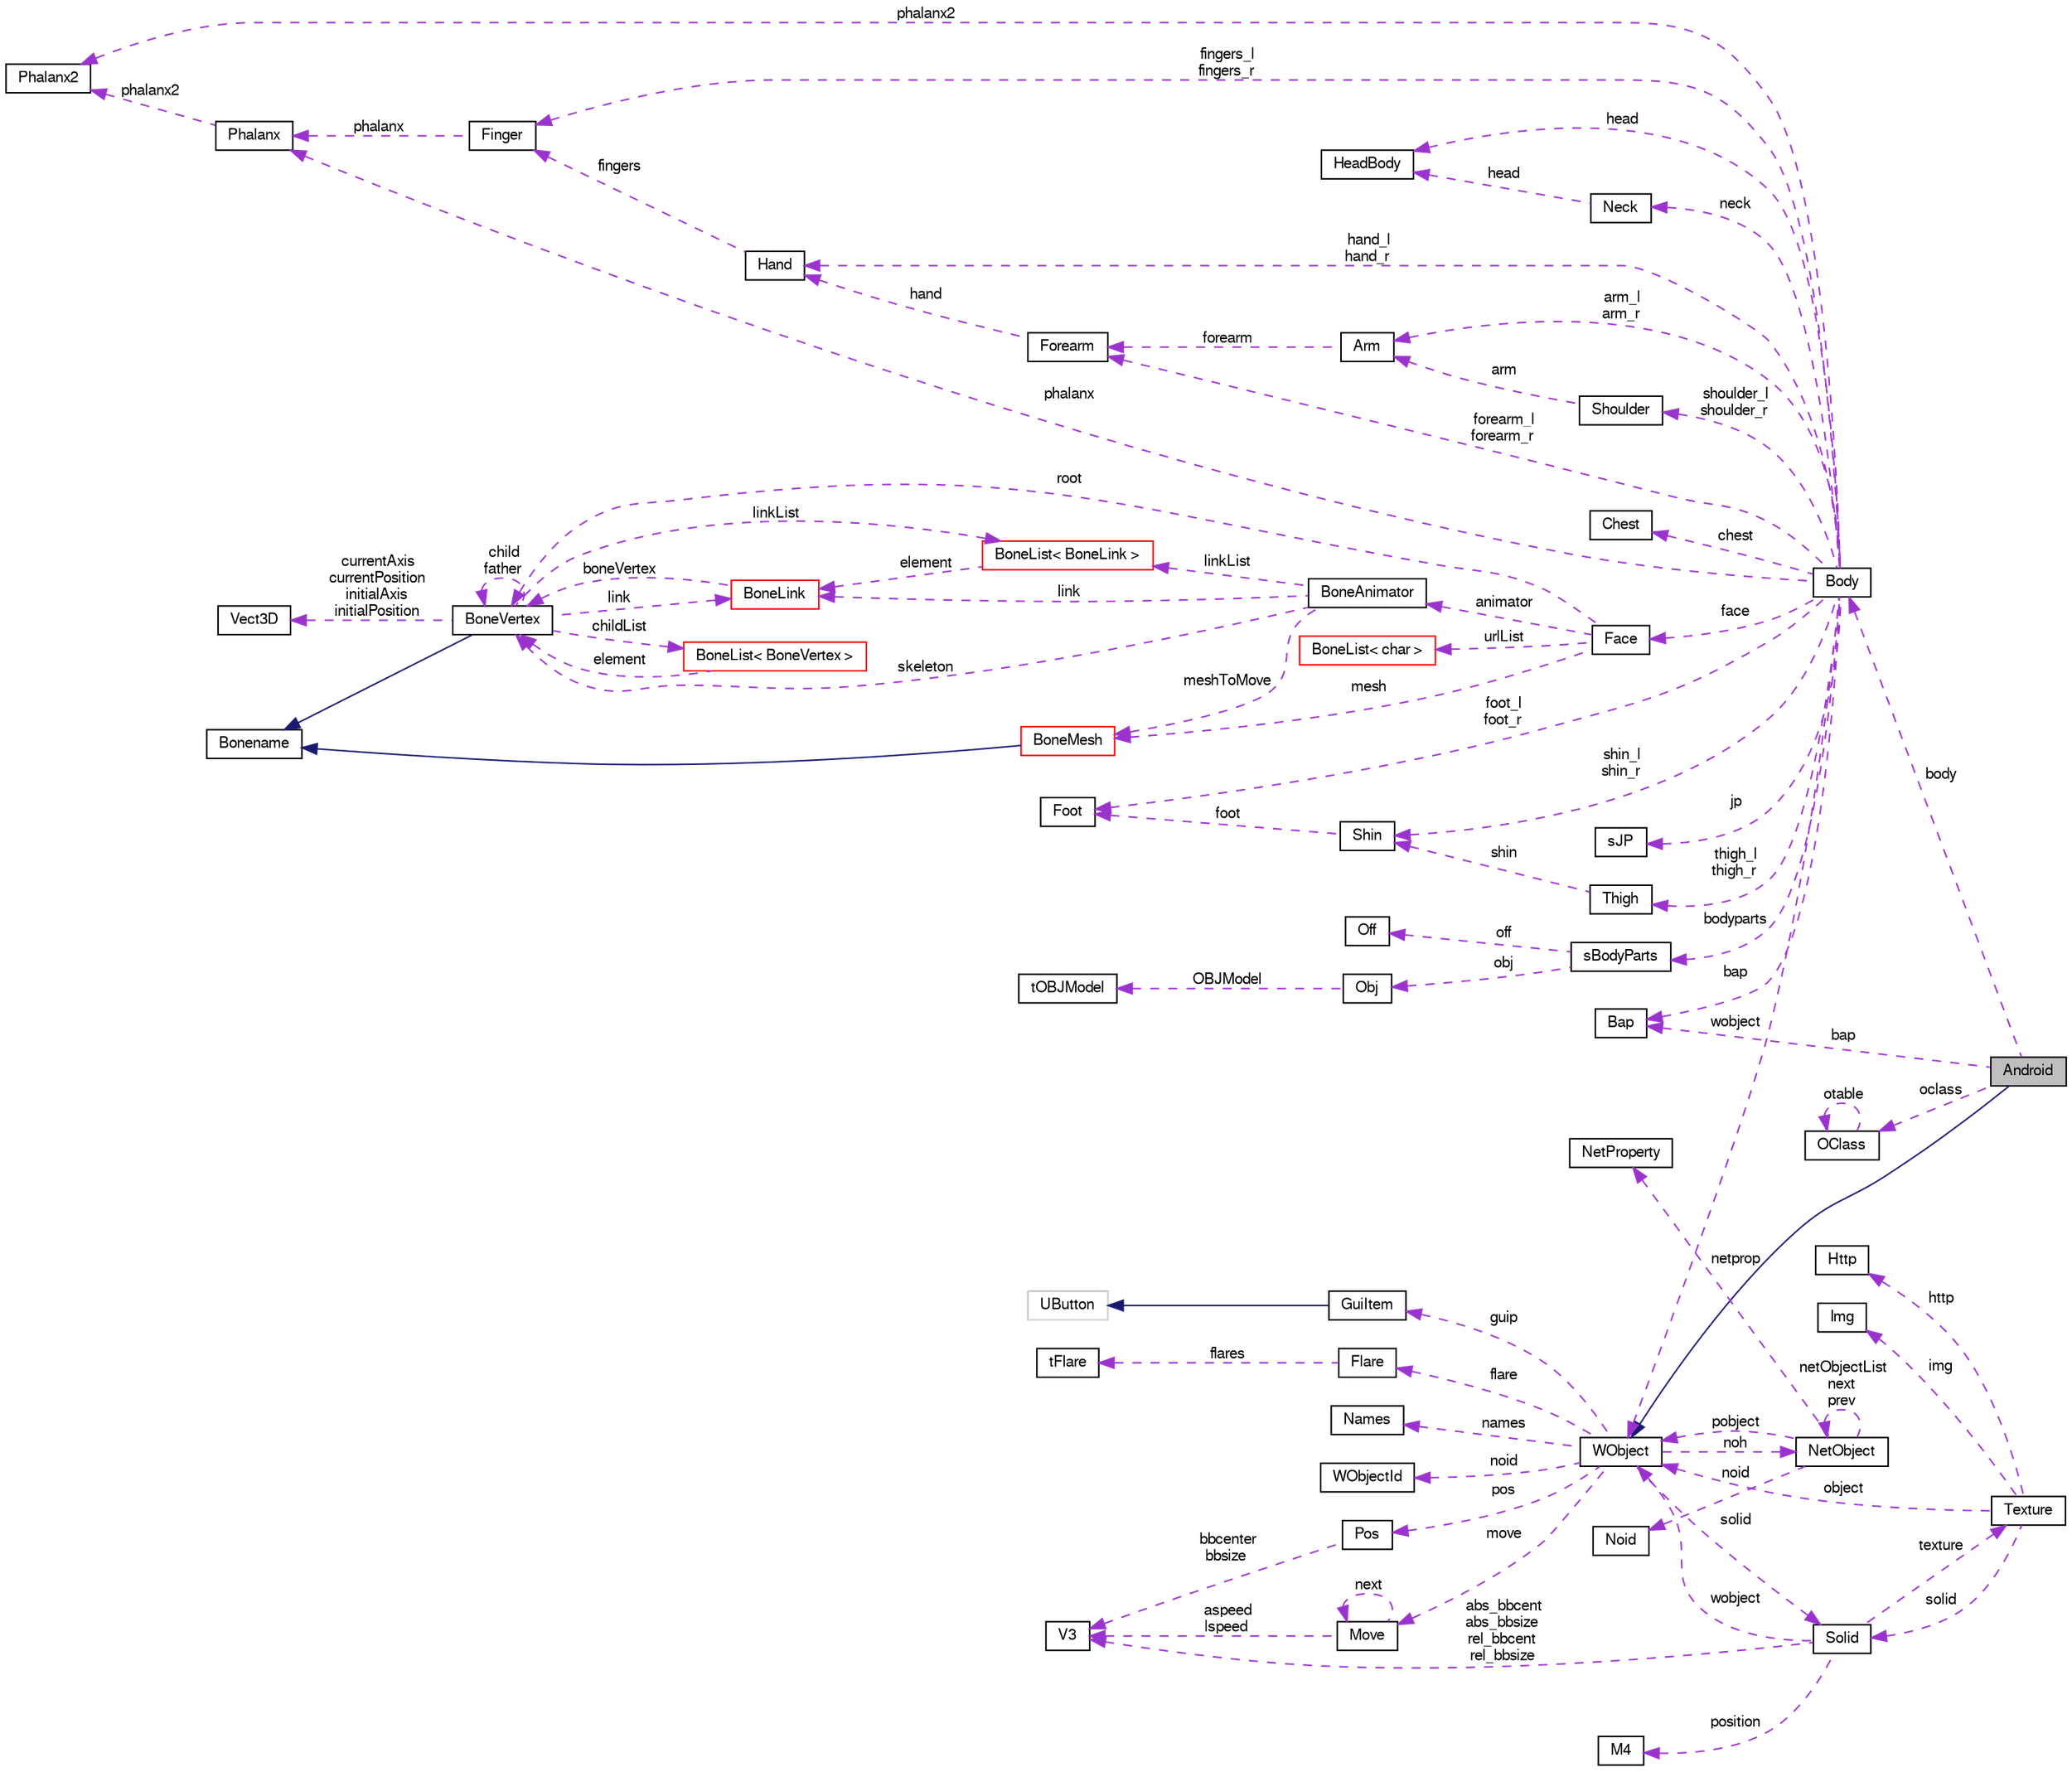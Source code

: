 digraph "Android"
{
 // LATEX_PDF_SIZE
  bgcolor="transparent";
  edge [fontname="FreeSans",fontsize="10",labelfontname="FreeSans",labelfontsize="10"];
  node [fontname="FreeSans",fontsize="10",shape=record];
  rankdir="LR";
  Node1 [label="Android",height=0.2,width=0.4,color="black", fillcolor="grey75", style="filled", fontcolor="black",tooltip="Android class."];
  Node2 -> Node1 [dir="back",color="midnightblue",fontsize="10",style="solid",fontname="FreeSans"];
  Node2 [label="WObject",height=0.2,width=0.4,color="black",URL="$a02108.html",tooltip="WObject Class."];
  Node3 -> Node2 [dir="back",color="darkorchid3",fontsize="10",style="dashed",label=" move" ,fontname="FreeSans"];
  Node3 [label="Move",height=0.2,width=0.4,color="black",URL="$a02104.html",tooltip="Move struct."];
  Node3 -> Node3 [dir="back",color="darkorchid3",fontsize="10",style="dashed",label=" next" ,fontname="FreeSans"];
  Node4 -> Node3 [dir="back",color="darkorchid3",fontsize="10",style="dashed",label=" aspeed\nlspeed" ,fontname="FreeSans"];
  Node4 [label="V3",height=0.2,width=0.4,color="black",URL="$a01436.html",tooltip=" "];
  Node5 -> Node2 [dir="back",color="darkorchid3",fontsize="10",style="dashed",label=" names" ,fontname="FreeSans"];
  Node5 [label="Names",height=0.2,width=0.4,color="black",URL="$a02096.html",tooltip="Names struct."];
  Node6 -> Node2 [dir="back",color="darkorchid3",fontsize="10",style="dashed",label=" noid" ,fontname="FreeSans"];
  Node6 [label="WObjectId",height=0.2,width=0.4,color="black",URL="$a02092.html",tooltip="WObjectId Class."];
  Node7 -> Node2 [dir="back",color="darkorchid3",fontsize="10",style="dashed",label=" noh" ,fontname="FreeSans"];
  Node7 [label="NetObject",height=0.2,width=0.4,color="black",URL="$a02116.html",tooltip="NetObject class."];
  Node7 -> Node7 [dir="back",color="darkorchid3",fontsize="10",style="dashed",label=" netObjectList\nnext\nprev" ,fontname="FreeSans"];
  Node8 -> Node7 [dir="back",color="darkorchid3",fontsize="10",style="dashed",label=" netprop" ,fontname="FreeSans"];
  Node8 [label="NetProperty",height=0.2,width=0.4,color="black",URL="$a02120.html",tooltip="NetProperty class."];
  Node9 -> Node7 [dir="back",color="darkorchid3",fontsize="10",style="dashed",label=" noid" ,fontname="FreeSans"];
  Node9 [label="Noid",height=0.2,width=0.4,color="black",URL="$a02124.html",tooltip="Noid class."];
  Node2 -> Node7 [dir="back",color="darkorchid3",fontsize="10",style="dashed",label=" pobject" ,fontname="FreeSans"];
  Node10 -> Node2 [dir="back",color="darkorchid3",fontsize="10",style="dashed",label=" solid" ,fontname="FreeSans"];
  Node10 [label="Solid",height=0.2,width=0.4,color="black",URL="$a02252.html",tooltip="Solid class."];
  Node11 -> Node10 [dir="back",color="darkorchid3",fontsize="10",style="dashed",label=" texture" ,fontname="FreeSans"];
  Node11 [label="Texture",height=0.2,width=0.4,color="black",URL="$a02332.html",tooltip="Texture class describes a texture entry in the memory cache."];
  Node12 -> Node11 [dir="back",color="darkorchid3",fontsize="10",style="dashed",label=" http" ,fontname="FreeSans"];
  Node12 [label="Http",height=0.2,width=0.4,color="black",URL="$a01424.html",tooltip="Http Class I/O methods."];
  Node10 -> Node11 [dir="back",color="darkorchid3",fontsize="10",style="dashed",label=" solid" ,fontname="FreeSans"];
  Node2 -> Node11 [dir="back",color="darkorchid3",fontsize="10",style="dashed",label=" object" ,fontname="FreeSans"];
  Node13 -> Node11 [dir="back",color="darkorchid3",fontsize="10",style="dashed",label=" img" ,fontname="FreeSans"];
  Node13 [label="Img",height=0.2,width=0.4,color="black",URL="$a02316.html",tooltip="Img class."];
  Node14 -> Node10 [dir="back",color="darkorchid3",fontsize="10",style="dashed",label=" position" ,fontname="FreeSans"];
  Node14 [label="M4",height=0.2,width=0.4,color="black",URL="$a01428.html",tooltip=" "];
  Node4 -> Node10 [dir="back",color="darkorchid3",fontsize="10",style="dashed",label=" abs_bbcent\nabs_bbsize\nrel_bbcent\nrel_bbsize" ,fontname="FreeSans"];
  Node2 -> Node10 [dir="back",color="darkorchid3",fontsize="10",style="dashed",label=" wobject" ,fontname="FreeSans"];
  Node15 -> Node2 [dir="back",color="darkorchid3",fontsize="10",style="dashed",label=" guip" ,fontname="FreeSans"];
  Node15 [label="GuiItem",height=0.2,width=0.4,color="black",URL="$a01572.html",tooltip="GuiItem Class."];
  Node16 -> Node15 [dir="back",color="midnightblue",fontsize="10",style="solid",fontname="FreeSans"];
  Node16 [label="UButton",height=0.2,width=0.4,color="grey75",tooltip=" "];
  Node17 -> Node2 [dir="back",color="darkorchid3",fontsize="10",style="dashed",label=" flare" ,fontname="FreeSans"];
  Node17 [label="Flare",height=0.2,width=0.4,color="black",URL="$a02224.html",tooltip="Flare class."];
  Node18 -> Node17 [dir="back",color="darkorchid3",fontsize="10",style="dashed",label=" flares" ,fontname="FreeSans"];
  Node18 [label="tFlare",height=0.2,width=0.4,color="black",URL="$a02220.html",tooltip=" "];
  Node19 -> Node2 [dir="back",color="darkorchid3",fontsize="10",style="dashed",label=" pos" ,fontname="FreeSans"];
  Node19 [label="Pos",height=0.2,width=0.4,color="black",URL="$a02100.html",tooltip="Pos struct."];
  Node4 -> Node19 [dir="back",color="darkorchid3",fontsize="10",style="dashed",label=" bbcenter\nbbsize" ,fontname="FreeSans"];
  Node20 -> Node1 [dir="back",color="darkorchid3",fontsize="10",style="dashed",label=" oclass" ,fontname="FreeSans"];
  Node20 [label="OClass",height=0.2,width=0.4,color="black",URL="$a01892.html",tooltip="OClass Class."];
  Node20 -> Node20 [dir="back",color="darkorchid3",fontsize="10",style="dashed",label=" otable" ,fontname="FreeSans"];
  Node21 -> Node1 [dir="back",color="darkorchid3",fontsize="10",style="dashed",label=" bap" ,fontname="FreeSans"];
  Node21 [label="Bap",height=0.2,width=0.4,color="black",URL="$a02396.html",tooltip="Bap class Body Animator Parameter."];
  Node22 -> Node1 [dir="back",color="darkorchid3",fontsize="10",style="dashed",label=" body" ,fontname="FreeSans"];
  Node22 [label="Body",height=0.2,width=0.4,color="black",URL="$a02464.html",tooltip="Body class."];
  Node23 -> Node22 [dir="back",color="darkorchid3",fontsize="10",style="dashed",label=" thigh_l\nthigh_r" ,fontname="FreeSans"];
  Node23 [label="Thigh",height=0.2,width=0.4,color="black",URL="$a02444.html",tooltip="Thigh class // Hip."];
  Node24 -> Node23 [dir="back",color="darkorchid3",fontsize="10",style="dashed",label=" shin" ,fontname="FreeSans"];
  Node24 [label="Shin",height=0.2,width=0.4,color="black",URL="$a02440.html",tooltip="Shin class // Knee."];
  Node25 -> Node24 [dir="back",color="darkorchid3",fontsize="10",style="dashed",label=" foot" ,fontname="FreeSans"];
  Node25 [label="Foot",height=0.2,width=0.4,color="black",URL="$a02436.html",tooltip="Foot class // Ankle."];
  Node26 -> Node22 [dir="back",color="darkorchid3",fontsize="10",style="dashed",label=" jp" ,fontname="FreeSans"];
  Node26 [label="sJP",height=0.2,width=0.4,color="black",URL="$a02460.html",tooltip="Joint-Points structure."];
  Node27 -> Node22 [dir="back",color="darkorchid3",fontsize="10",style="dashed",label=" bodyparts" ,fontname="FreeSans"];
  Node27 [label="sBodyParts",height=0.2,width=0.4,color="black",URL="$a02452.html",tooltip="Body-Parts structure."];
  Node28 -> Node27 [dir="back",color="darkorchid3",fontsize="10",style="dashed",label=" obj" ,fontname="FreeSans"];
  Node28 [label="Obj",height=0.2,width=0.4,color="black",URL="$a02664.html",tooltip="Class Obj Model."];
  Node29 -> Node28 [dir="back",color="darkorchid3",fontsize="10",style="dashed",label=" OBJModel" ,fontname="FreeSans"];
  Node29 [label="tOBJModel",height=0.2,width=0.4,color="black",URL="$a02660.html",tooltip="This holds our model information."];
  Node30 -> Node27 [dir="back",color="darkorchid3",fontsize="10",style="dashed",label=" off" ,fontname="FreeSans"];
  Node30 [label="Off",height=0.2,width=0.4,color="black",URL="$a02668.html",tooltip="Off class."];
  Node31 -> Node22 [dir="back",color="darkorchid3",fontsize="10",style="dashed",label=" phalanx2" ,fontname="FreeSans"];
  Node31 [label="Phalanx2",height=0.2,width=0.4,color="black",URL="$a02400.html",tooltip="Phalanx2 class."];
  Node32 -> Node22 [dir="back",color="darkorchid3",fontsize="10",style="dashed",label=" fingers_l\nfingers_r" ,fontname="FreeSans"];
  Node32 [label="Finger",height=0.2,width=0.4,color="black",URL="$a02408.html",tooltip="Finger class."];
  Node33 -> Node32 [dir="back",color="darkorchid3",fontsize="10",style="dashed",label=" phalanx" ,fontname="FreeSans"];
  Node33 [label="Phalanx",height=0.2,width=0.4,color="black",URL="$a02404.html",tooltip="Phalanx class."];
  Node31 -> Node33 [dir="back",color="darkorchid3",fontsize="10",style="dashed",label=" phalanx2" ,fontname="FreeSans"];
  Node34 -> Node22 [dir="back",color="darkorchid3",fontsize="10",style="dashed",label=" head" ,fontname="FreeSans"];
  Node34 [label="HeadBody",height=0.2,width=0.4,color="black",URL="$a02428.html",tooltip="HeadBody class."];
  Node35 -> Node22 [dir="back",color="darkorchid3",fontsize="10",style="dashed",label=" arm_l\narm_r" ,fontname="FreeSans"];
  Node35 [label="Arm",height=0.2,width=0.4,color="black",URL="$a02420.html",tooltip="Arm class."];
  Node36 -> Node35 [dir="back",color="darkorchid3",fontsize="10",style="dashed",label=" forearm" ,fontname="FreeSans"];
  Node36 [label="Forearm",height=0.2,width=0.4,color="black",URL="$a02416.html",tooltip="Forearm class // Elbow."];
  Node37 -> Node36 [dir="back",color="darkorchid3",fontsize="10",style="dashed",label=" hand" ,fontname="FreeSans"];
  Node37 [label="Hand",height=0.2,width=0.4,color="black",URL="$a02412.html",tooltip="Hand class // Wrist."];
  Node32 -> Node37 [dir="back",color="darkorchid3",fontsize="10",style="dashed",label=" fingers" ,fontname="FreeSans"];
  Node24 -> Node22 [dir="back",color="darkorchid3",fontsize="10",style="dashed",label=" shin_l\nshin_r" ,fontname="FreeSans"];
  Node38 -> Node22 [dir="back",color="darkorchid3",fontsize="10",style="dashed",label=" face" ,fontname="FreeSans"];
  Node38 [label="Face",height=0.2,width=0.4,color="black",URL="$a02592.html",tooltip="Face class."];
  Node39 -> Node38 [dir="back",color="darkorchid3",fontsize="10",style="dashed",label=" root" ,fontname="FreeSans"];
  Node39 [label="BoneVertex",height=0.2,width=0.4,color="black",URL="$a02496.html",tooltip="BoneVertex class."];
  Node40 -> Node39 [dir="back",color="midnightblue",fontsize="10",style="solid",fontname="FreeSans"];
  Node40 [label="Bonename",height=0.2,width=0.4,color="black",URL="$a02488.html",tooltip="BoneName class."];
  Node39 -> Node39 [dir="back",color="darkorchid3",fontsize="10",style="dashed",label=" child\nfather" ,fontname="FreeSans"];
  Node41 -> Node39 [dir="back",color="darkorchid3",fontsize="10",style="dashed",label=" link" ,fontname="FreeSans"];
  Node41 [label="BoneLink",height=0.2,width=0.4,color="red",URL="$a02472.html",tooltip="BoneLink class."];
  Node39 -> Node41 [dir="back",color="darkorchid3",fontsize="10",style="dashed",label=" boneVertex" ,fontname="FreeSans"];
  Node43 -> Node39 [dir="back",color="darkorchid3",fontsize="10",style="dashed",label=" linkList" ,fontname="FreeSans"];
  Node43 [label="BoneList\< BoneLink \>",height=0.2,width=0.4,color="red",URL="$a02480.html",tooltip=" "];
  Node41 -> Node43 [dir="back",color="darkorchid3",fontsize="10",style="dashed",label=" element" ,fontname="FreeSans"];
  Node48 -> Node39 [dir="back",color="darkorchid3",fontsize="10",style="dashed",label=" childList" ,fontname="FreeSans"];
  Node48 [label="BoneList\< BoneVertex \>",height=0.2,width=0.4,color="red",URL="$a02480.html",tooltip=" "];
  Node39 -> Node48 [dir="back",color="darkorchid3",fontsize="10",style="dashed",label=" element" ,fontname="FreeSans"];
  Node47 -> Node39 [dir="back",color="darkorchid3",fontsize="10",style="dashed",label=" currentAxis\ncurrentPosition\ninitialAxis\ninitialPosition" ,fontname="FreeSans"];
  Node47 [label="Vect3D",height=0.2,width=0.4,color="black",URL="$a02684.html",tooltip="Vect3D class."];
  Node50 -> Node38 [dir="back",color="darkorchid3",fontsize="10",style="dashed",label=" mesh" ,fontname="FreeSans"];
  Node50 [label="BoneMesh",height=0.2,width=0.4,color="red",URL="$a02484.html",tooltip="BoneMesh class."];
  Node40 -> Node50 [dir="back",color="midnightblue",fontsize="10",style="solid",fontname="FreeSans"];
  Node56 -> Node38 [dir="back",color="darkorchid3",fontsize="10",style="dashed",label=" urlList" ,fontname="FreeSans"];
  Node56 [label="BoneList\< char \>",height=0.2,width=0.4,color="red",URL="$a02480.html",tooltip=" "];
  Node58 -> Node38 [dir="back",color="darkorchid3",fontsize="10",style="dashed",label=" animator" ,fontname="FreeSans"];
  Node58 [label="BoneAnimator",height=0.2,width=0.4,color="black",URL="$a02468.html",tooltip="This is the main class that is to animate the bones and the 3d mesh correctly..."];
  Node39 -> Node58 [dir="back",color="darkorchid3",fontsize="10",style="dashed",label=" skeleton" ,fontname="FreeSans"];
  Node41 -> Node58 [dir="back",color="darkorchid3",fontsize="10",style="dashed",label=" link" ,fontname="FreeSans"];
  Node43 -> Node58 [dir="back",color="darkorchid3",fontsize="10",style="dashed",label=" linkList" ,fontname="FreeSans"];
  Node50 -> Node58 [dir="back",color="darkorchid3",fontsize="10",style="dashed",label=" meshToMove" ,fontname="FreeSans"];
  Node25 -> Node22 [dir="back",color="darkorchid3",fontsize="10",style="dashed",label=" foot_l\nfoot_r" ,fontname="FreeSans"];
  Node21 -> Node22 [dir="back",color="darkorchid3",fontsize="10",style="dashed",label=" bap" ,fontname="FreeSans"];
  Node36 -> Node22 [dir="back",color="darkorchid3",fontsize="10",style="dashed",label=" forearm_l\nforearm_r" ,fontname="FreeSans"];
  Node33 -> Node22 [dir="back",color="darkorchid3",fontsize="10",style="dashed",label=" phalanx" ,fontname="FreeSans"];
  Node59 -> Node22 [dir="back",color="darkorchid3",fontsize="10",style="dashed",label=" shoulder_l\nshoulder_r" ,fontname="FreeSans"];
  Node59 [label="Shoulder",height=0.2,width=0.4,color="black",URL="$a02424.html",tooltip="Shoulder class."];
  Node35 -> Node59 [dir="back",color="darkorchid3",fontsize="10",style="dashed",label=" arm" ,fontname="FreeSans"];
  Node60 -> Node22 [dir="back",color="darkorchid3",fontsize="10",style="dashed",label=" chest" ,fontname="FreeSans"];
  Node60 [label="Chest",height=0.2,width=0.4,color="black",URL="$a02448.html",tooltip="Chest class."];
  Node61 -> Node22 [dir="back",color="darkorchid3",fontsize="10",style="dashed",label=" neck" ,fontname="FreeSans"];
  Node61 [label="Neck",height=0.2,width=0.4,color="black",URL="$a02432.html",tooltip="Neck class."];
  Node34 -> Node61 [dir="back",color="darkorchid3",fontsize="10",style="dashed",label=" head" ,fontname="FreeSans"];
  Node37 -> Node22 [dir="back",color="darkorchid3",fontsize="10",style="dashed",label=" hand_l\nhand_r" ,fontname="FreeSans"];
  Node2 -> Node22 [dir="back",color="darkorchid3",fontsize="10",style="dashed",label=" wobject" ,fontname="FreeSans"];
}
